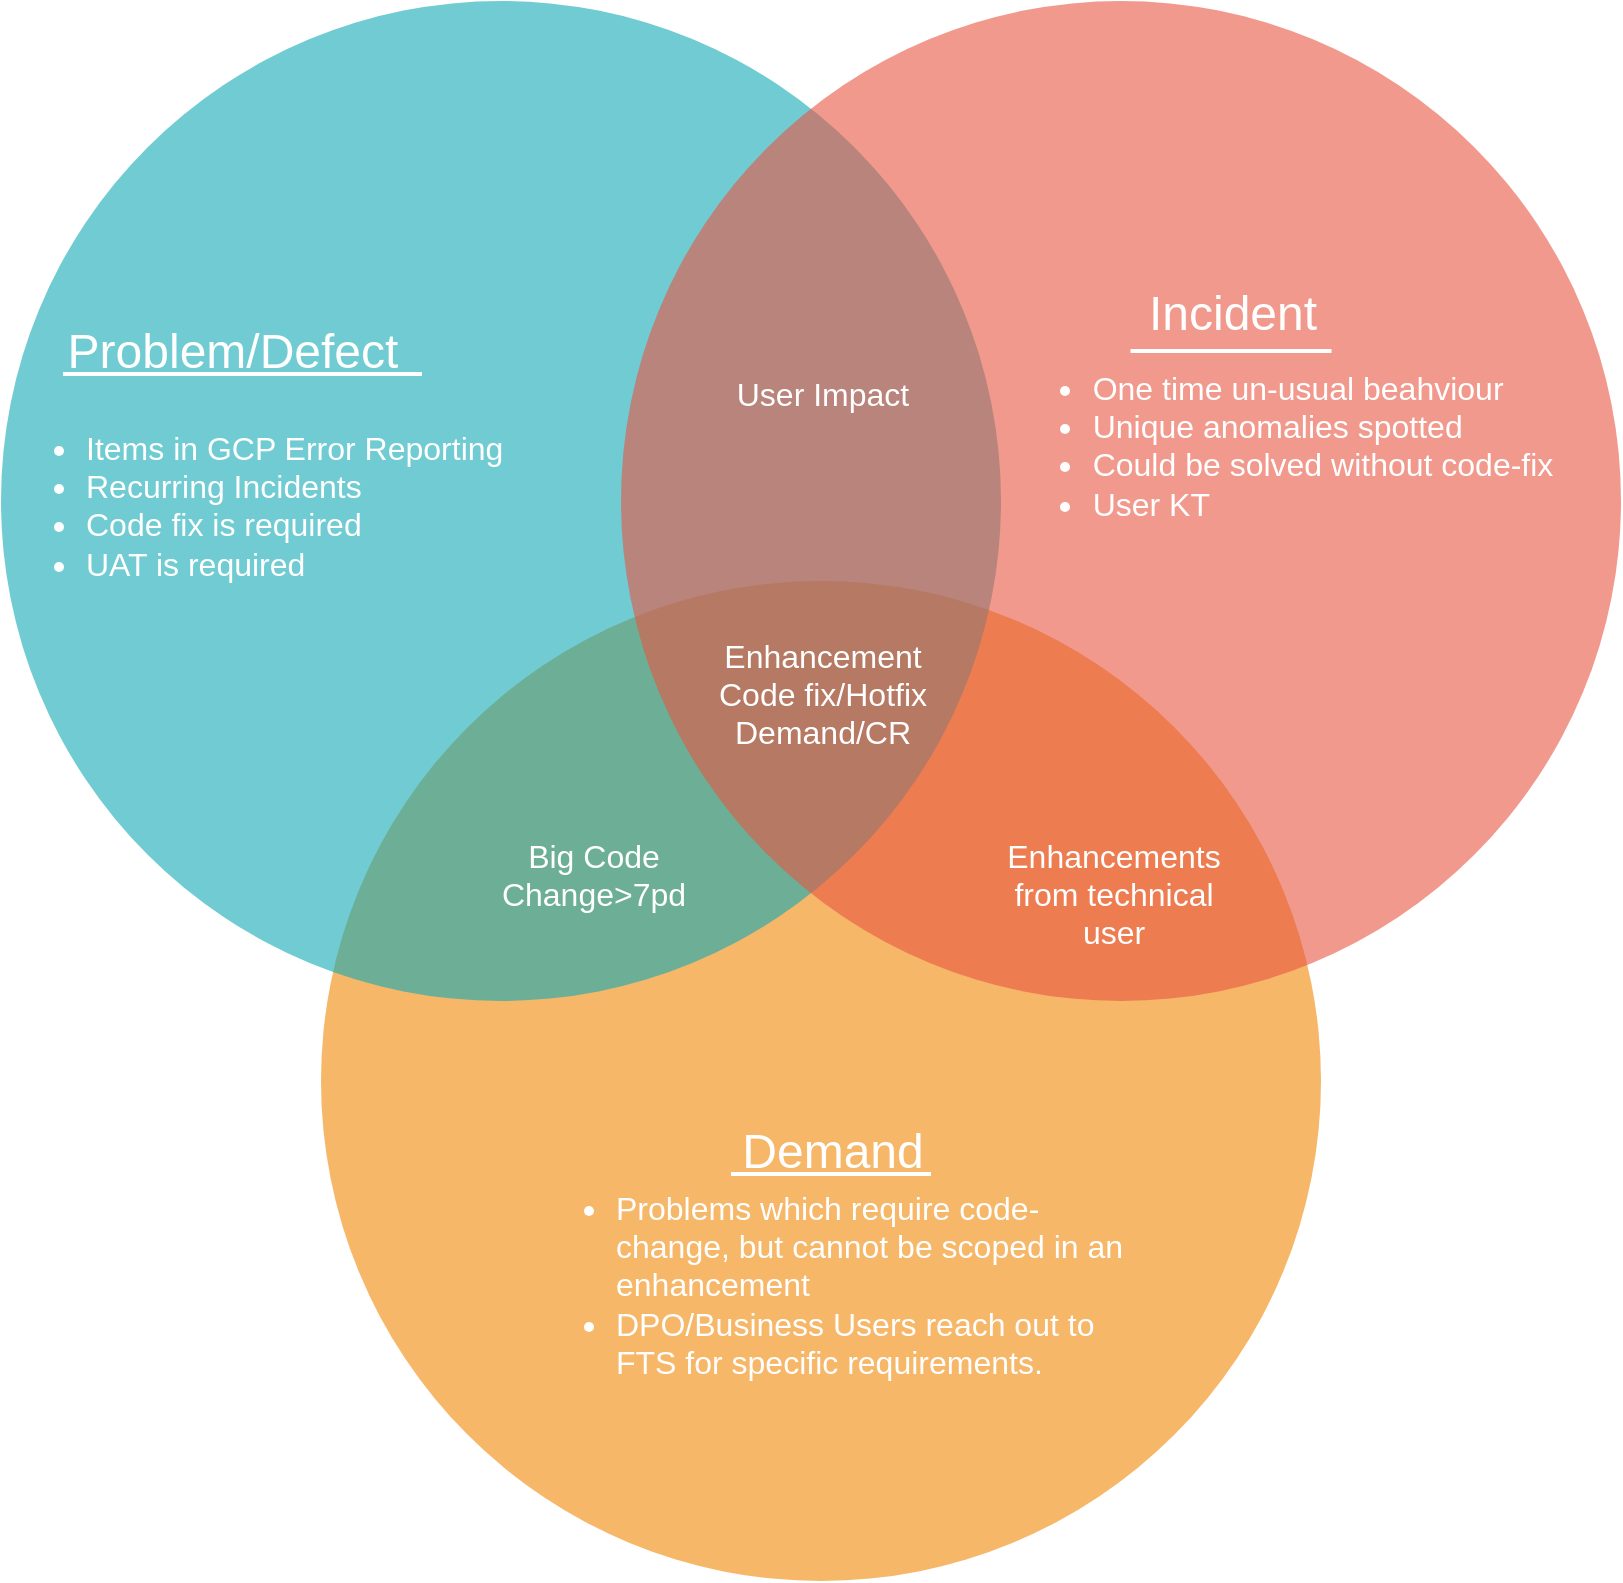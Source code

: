 <mxfile version="20.6.0" type="github">
  <diagram id="3228e29e-7158-1315-38df-8450db1d8a1d" name="Page-1">
    <mxGraphModel dx="1311" dy="811" grid="1" gridSize="10" guides="1" tooltips="1" connect="1" arrows="1" fold="1" page="1" pageScale="1" pageWidth="1169" pageHeight="827" background="none" math="0" shadow="0">
      <root>
        <mxCell id="0" />
        <mxCell id="1" parent="0" />
        <mxCell id="21531" value="" style="ellipse;fillColor=#F08705;opacity=60;strokeColor=none;html=1;fontColor=#FFFFFF;" parent="1" vertex="1">
          <mxGeometry x="339.5" y="308.5" width="500" height="500" as="geometry" />
        </mxCell>
        <mxCell id="21532" value="" style="ellipse;fillColor=#12AAB5;opacity=60;strokeColor=none;html=1;fontColor=#FFFFFF;" parent="1" vertex="1">
          <mxGeometry x="179.5" y="18.5" width="500" height="500" as="geometry" />
        </mxCell>
        <mxCell id="21533" value="" style="ellipse;fillColor=#e85642;opacity=60;strokeColor=none;html=1;fontColor=#FFFFFF;" parent="1" vertex="1">
          <mxGeometry x="489.5" y="18.5" width="500" height="500" as="geometry" />
        </mxCell>
        <mxCell id="21534" value="Problem/Defect" style="text;fontSize=24;align=center;verticalAlign=middle;html=1;fontColor=#FFFFFF;" parent="1" vertex="1">
          <mxGeometry x="200" y="157.75" width="190" height="71.5" as="geometry" />
        </mxCell>
        <mxCell id="21535" value="Incident" style="text;fontSize=24;align=center;verticalAlign=middle;html=1;fontColor=#FFFFFF;" parent="1" vertex="1">
          <mxGeometry x="699.5" y="140" width="190" height="70" as="geometry" />
        </mxCell>
        <mxCell id="21536" value="Demand" style="text;fontSize=24;align=center;verticalAlign=middle;html=1;fontColor=#FFFFFF;" parent="1" vertex="1">
          <mxGeometry x="499.5" y="558.5" width="190" height="70" as="geometry" />
        </mxCell>
        <mxCell id="21537" value="User Impact" style="text;align=center;html=1;fontColor=#FFFFFF;fontSize=16;" parent="1" vertex="1">
          <mxGeometry x="569.5" y="198.5" width="40" height="40" as="geometry" />
        </mxCell>
        <mxCell id="21540" value="Enhancement&lt;br&gt;Code fix/Hotfix&lt;br&gt;Demand/CR" style="text;align=center;html=1;fontColor=#FFFFFF;fontSize=16;" parent="1" vertex="1">
          <mxGeometry x="570" y="330" width="40" height="40" as="geometry" />
        </mxCell>
        <mxCell id="o9DP1AmymUW7ImaerBZZ-21544" value="" style="line;strokeWidth=2;html=1;rounded=0;shadow=0;fontSize=27;align=center;fillColor=none;strokeColor=#FFFFFF;" vertex="1" parent="1">
          <mxGeometry x="744.25" y="188.5" width="100.5" height="10" as="geometry" />
        </mxCell>
        <mxCell id="o9DP1AmymUW7ImaerBZZ-21545" value="" style="line;strokeWidth=2;html=1;rounded=0;shadow=0;fontSize=27;align=center;fillColor=none;strokeColor=#FFFFFF;" vertex="1" parent="1">
          <mxGeometry x="210.5" y="200" width="179.5" height="10" as="geometry" />
        </mxCell>
        <mxCell id="o9DP1AmymUW7ImaerBZZ-21546" value="" style="line;strokeWidth=2;html=1;rounded=0;shadow=0;fontSize=27;align=center;fillColor=none;strokeColor=#FFFFFF;" vertex="1" parent="1">
          <mxGeometry x="544.5" y="600" width="100" height="10" as="geometry" />
        </mxCell>
        <mxCell id="o9DP1AmymUW7ImaerBZZ-21547" value="&lt;ul&gt;&lt;li style=&quot;text-align: left;&quot;&gt;One time un-usual beahviour&lt;/li&gt;&lt;li style=&quot;text-align: left;&quot;&gt;Unique anomalies spotted&lt;/li&gt;&lt;li&gt;Could be solved without code-fix&lt;/li&gt;&lt;li style=&quot;text-align: left;&quot;&gt;User KT&amp;nbsp;&lt;/li&gt;&lt;/ul&gt;" style="text;align=center;html=1;fontColor=#FFFFFF;fontSize=16;" vertex="1" parent="1">
          <mxGeometry x="799.5" y="180" width="40" height="40" as="geometry" />
        </mxCell>
        <mxCell id="o9DP1AmymUW7ImaerBZZ-21550" value="&lt;ul style=&quot;color: rgb(255, 255, 255); font-family: Helvetica; font-size: 16px; font-style: normal; font-variant-ligatures: normal; font-variant-caps: normal; font-weight: 400; letter-spacing: normal; orphans: 2; text-indent: 0px; text-transform: none; widows: 2; word-spacing: 0px; -webkit-text-stroke-width: 0px; text-decoration-thickness: initial; text-decoration-style: initial; text-decoration-color: initial;&quot;&gt;&lt;li style=&quot;&quot;&gt;Items in GCP Error Reporting&lt;/li&gt;&lt;li style=&quot;&quot;&gt;Recurring Incidents&lt;/li&gt;&lt;li style=&quot;&quot;&gt;Code fix is required&lt;/li&gt;&lt;li style=&quot;&quot;&gt;UAT is required&lt;/li&gt;&lt;/ul&gt;" style="text;whiteSpace=wrap;html=1;" vertex="1" parent="1">
          <mxGeometry x="179.5" y="210" width="300" height="90" as="geometry" />
        </mxCell>
        <mxCell id="o9DP1AmymUW7ImaerBZZ-21551" value="&lt;ul style=&quot;color: rgb(255, 255, 255); font-family: Helvetica; font-size: 16px; font-style: normal; font-variant-ligatures: normal; font-variant-caps: normal; font-weight: 400; letter-spacing: normal; orphans: 2; text-align: center; text-indent: 0px; text-transform: none; widows: 2; word-spacing: 0px; -webkit-text-stroke-width: 0px; text-decoration-thickness: initial; text-decoration-style: initial; text-decoration-color: initial;&quot;&gt;&lt;li style=&quot;text-align: left;&quot;&gt;&lt;span style=&quot;text-align: center; background-color: initial;&quot;&gt;Problems which require code-change, but cannot be scoped in an enhancement&lt;/span&gt;&lt;br&gt;&lt;/li&gt;&lt;li style=&quot;text-align: left;&quot;&gt;DPO/Business Users reach out to FTS for specific requirements.&lt;/li&gt;&lt;/ul&gt;" style="text;whiteSpace=wrap;html=1;labelBackgroundColor=none;" vertex="1" parent="1">
          <mxGeometry x="444.5" y="590" width="300" height="130" as="geometry" />
        </mxCell>
        <mxCell id="o9DP1AmymUW7ImaerBZZ-21552" value="&lt;div style=&quot;text-align: center;&quot;&gt;&lt;span style=&quot;background-color: initial; font-size: 16px;&quot;&gt;&lt;font color=&quot;#ffffff&quot;&gt;Big Code Change&amp;gt;7pd&lt;/font&gt;&lt;/span&gt;&lt;/div&gt;" style="text;whiteSpace=wrap;html=1;" vertex="1" parent="1">
          <mxGeometry x="410" y="430" width="130" height="40" as="geometry" />
        </mxCell>
        <mxCell id="o9DP1AmymUW7ImaerBZZ-21553" value="&lt;div style=&quot;text-align: center;&quot;&gt;&lt;span style=&quot;background-color: initial; font-size: 16px;&quot;&gt;&lt;font color=&quot;#ffffff&quot;&gt;Enhancements from technical user&lt;/font&gt;&lt;/span&gt;&lt;/div&gt;" style="text;whiteSpace=wrap;html=1;" vertex="1" parent="1">
          <mxGeometry x="669.5" y="430" width="130" height="40" as="geometry" />
        </mxCell>
      </root>
    </mxGraphModel>
  </diagram>
</mxfile>

